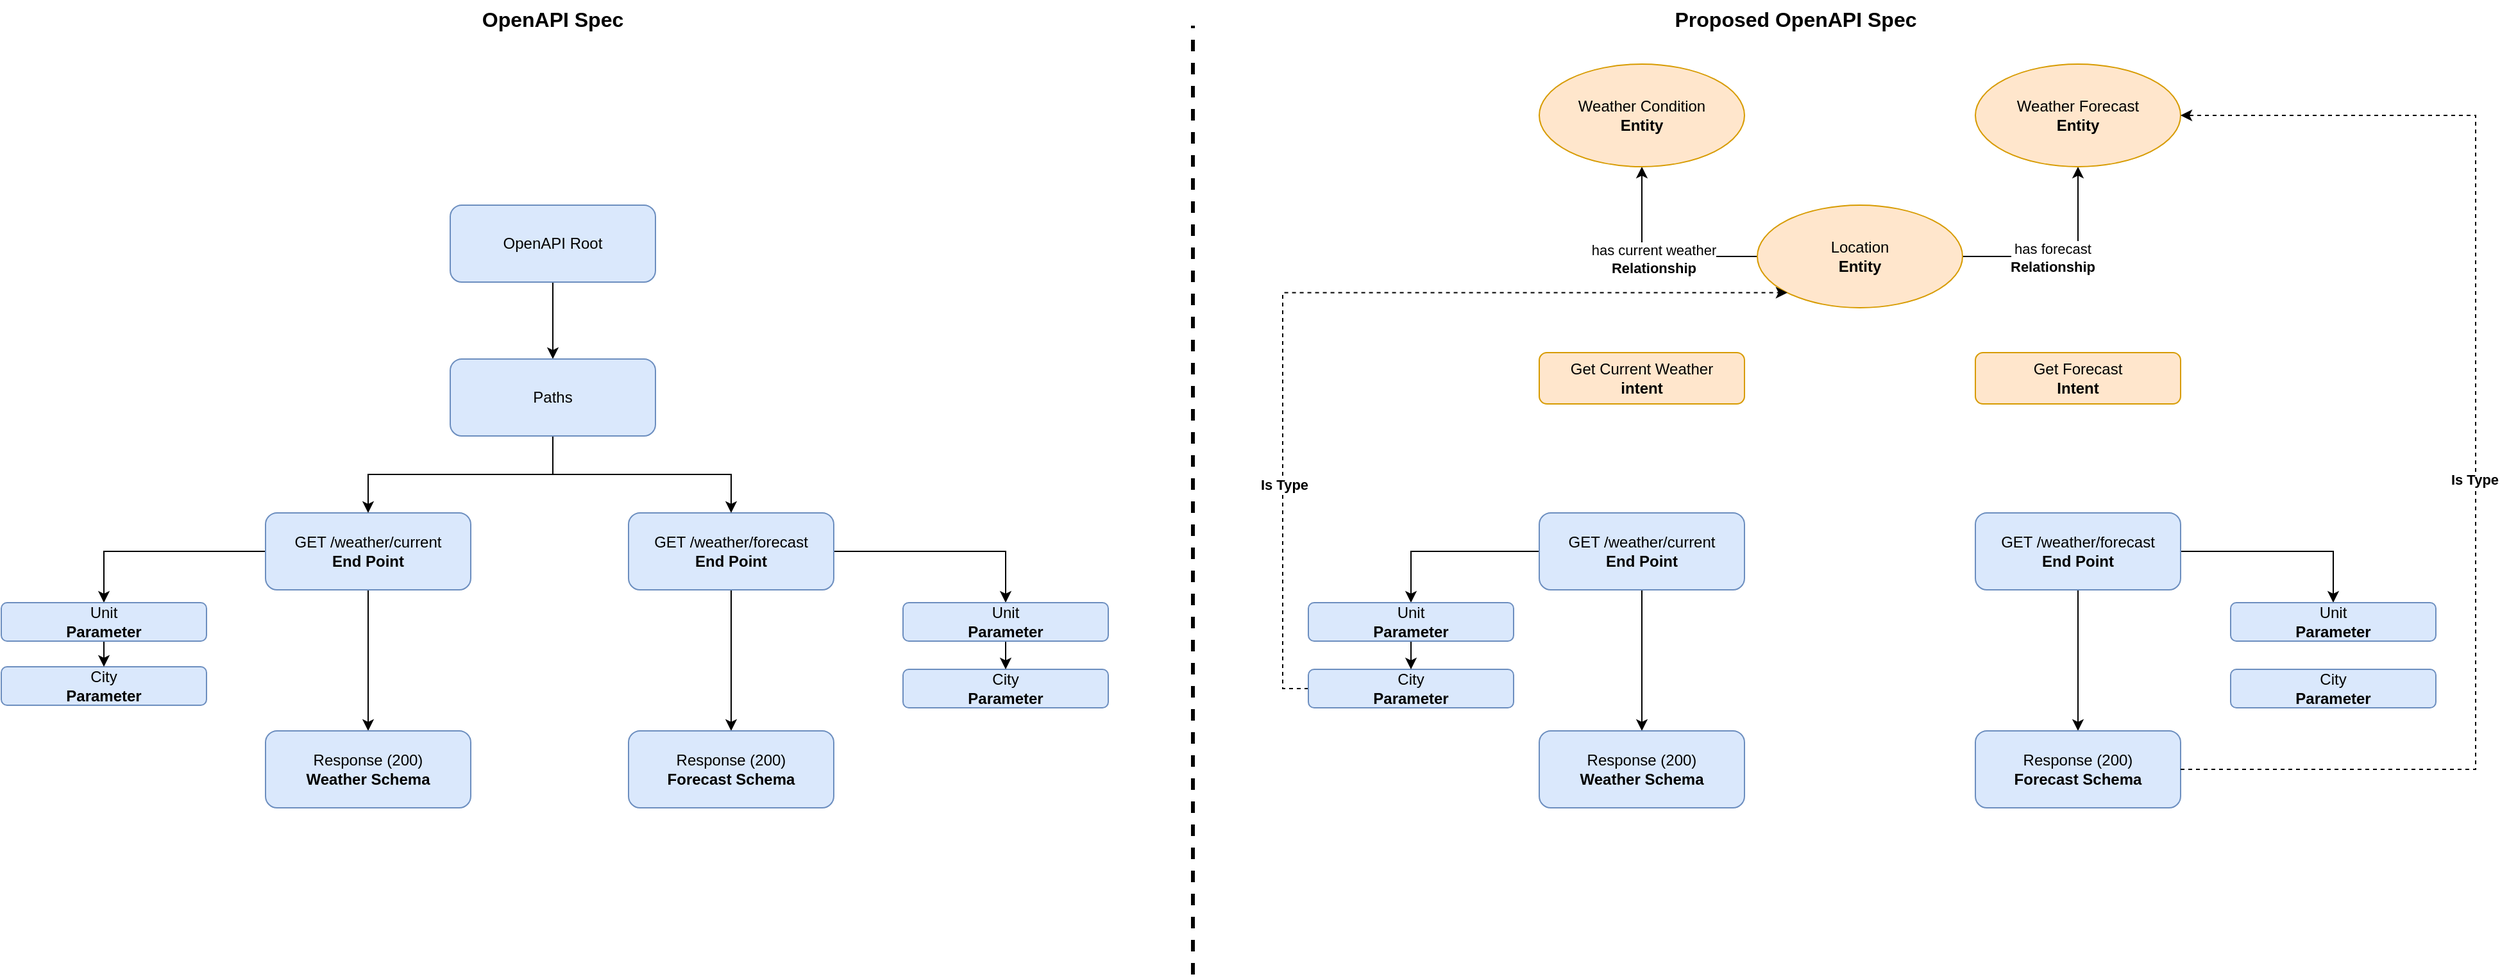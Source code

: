 <mxfile version="26.0.16">
  <diagram name="Page-1" id="xTp1occxJZwKzbpsH5ey">
    <mxGraphModel dx="2532" dy="887" grid="1" gridSize="10" guides="1" tooltips="1" connect="1" arrows="1" fold="1" page="1" pageScale="1" pageWidth="1169" pageHeight="1654" math="0" shadow="0">
      <root>
        <mxCell id="0" />
        <mxCell id="1" parent="0" />
        <mxCell id="TRgMmqfMPzgQy92v2Ckh-7" style="edgeStyle=orthogonalEdgeStyle;rounded=0;orthogonalLoop=1;jettySize=auto;html=1;exitX=0;exitY=0.5;exitDx=0;exitDy=0;entryX=0.5;entryY=1;entryDx=0;entryDy=0;" parent="1" source="TRgMmqfMPzgQy92v2Ckh-2" target="TRgMmqfMPzgQy92v2Ckh-3" edge="1">
          <mxGeometry relative="1" as="geometry" />
        </mxCell>
        <mxCell id="TRgMmqfMPzgQy92v2Ckh-9" value="has current weather&lt;div&gt;&lt;b&gt;Relationship&lt;/b&gt;&lt;/div&gt;" style="edgeLabel;html=1;align=center;verticalAlign=middle;resizable=0;points=[];" parent="TRgMmqfMPzgQy92v2Ckh-7" vertex="1" connectable="0">
          <mxGeometry x="0.013" y="2" relative="1" as="geometry">
            <mxPoint as="offset" />
          </mxGeometry>
        </mxCell>
        <mxCell id="TRgMmqfMPzgQy92v2Ckh-8" style="edgeStyle=orthogonalEdgeStyle;rounded=0;orthogonalLoop=1;jettySize=auto;html=1;exitX=1;exitY=0.5;exitDx=0;exitDy=0;entryX=0.5;entryY=1;entryDx=0;entryDy=0;" parent="1" source="TRgMmqfMPzgQy92v2Ckh-2" target="TRgMmqfMPzgQy92v2Ckh-4" edge="1">
          <mxGeometry relative="1" as="geometry" />
        </mxCell>
        <mxCell id="TRgMmqfMPzgQy92v2Ckh-10" value="has forecast&lt;div&gt;&lt;b&gt;Relationship&lt;/b&gt;&lt;/div&gt;" style="edgeLabel;html=1;align=center;verticalAlign=middle;resizable=0;points=[];" parent="TRgMmqfMPzgQy92v2Ckh-8" vertex="1" connectable="0">
          <mxGeometry x="-0.13" y="-1" relative="1" as="geometry">
            <mxPoint as="offset" />
          </mxGeometry>
        </mxCell>
        <mxCell id="TRgMmqfMPzgQy92v2Ckh-2" value="Location&lt;div&gt;&lt;b&gt;Entity&lt;/b&gt;&lt;/div&gt;" style="ellipse;whiteSpace=wrap;html=1;fillColor=#ffe6cc;strokeColor=#d79b00;" parent="1" vertex="1">
          <mxGeometry x="440" y="170" width="160" height="80" as="geometry" />
        </mxCell>
        <mxCell id="TRgMmqfMPzgQy92v2Ckh-3" value="Weather Condition&lt;div&gt;&lt;b&gt;Entity&lt;/b&gt;&lt;/div&gt;" style="ellipse;whiteSpace=wrap;html=1;fillColor=#ffe6cc;strokeColor=#d79b00;" parent="1" vertex="1">
          <mxGeometry x="270" y="60" width="160" height="80" as="geometry" />
        </mxCell>
        <mxCell id="TRgMmqfMPzgQy92v2Ckh-4" value="Weather Forecast&lt;div&gt;&lt;b&gt;Entity&lt;/b&gt;&lt;/div&gt;" style="ellipse;whiteSpace=wrap;html=1;fillColor=#ffe6cc;strokeColor=#d79b00;" parent="1" vertex="1">
          <mxGeometry x="610" y="60" width="160" height="80" as="geometry" />
        </mxCell>
        <mxCell id="TRgMmqfMPzgQy92v2Ckh-5" value="Get Current Weather&lt;div&gt;&lt;b&gt;intent&lt;/b&gt;&lt;/div&gt;" style="rounded=1;whiteSpace=wrap;html=1;fillColor=#ffe6cc;strokeColor=#d79b00;" parent="1" vertex="1">
          <mxGeometry x="270" y="285" width="160" height="40" as="geometry" />
        </mxCell>
        <mxCell id="TRgMmqfMPzgQy92v2Ckh-6" value="Get Forecast&lt;div&gt;&lt;b&gt;Intent&lt;/b&gt;&lt;/div&gt;" style="rounded=1;whiteSpace=wrap;html=1;fillColor=#ffe6cc;strokeColor=#d79b00;" parent="1" vertex="1">
          <mxGeometry x="610" y="285" width="160" height="40" as="geometry" />
        </mxCell>
        <mxCell id="Y40FJEtaHeOrHdxtcskA-1" style="edgeStyle=orthogonalEdgeStyle;rounded=0;orthogonalLoop=1;jettySize=auto;html=1;exitX=0.5;exitY=1;exitDx=0;exitDy=0;entryX=0.5;entryY=0;entryDx=0;entryDy=0;" edge="1" parent="1" target="TRgMmqfMPzgQy92v2Ckh-29">
          <mxGeometry relative="1" as="geometry">
            <mxPoint x="240" y="470" as="sourcePoint" />
          </mxGeometry>
        </mxCell>
        <mxCell id="Y40FJEtaHeOrHdxtcskA-2" style="edgeStyle=orthogonalEdgeStyle;rounded=0;orthogonalLoop=1;jettySize=auto;html=1;entryX=0.5;entryY=0;entryDx=0;entryDy=0;" edge="1" parent="1" target="TRgMmqfMPzgQy92v2Ckh-32">
          <mxGeometry relative="1" as="geometry">
            <mxPoint x="560.0" y="470" as="sourcePoint" />
          </mxGeometry>
        </mxCell>
        <mxCell id="Y40FJEtaHeOrHdxtcskA-18" style="edgeStyle=orthogonalEdgeStyle;rounded=0;orthogonalLoop=1;jettySize=auto;html=1;entryX=0.5;entryY=0;entryDx=0;entryDy=0;" edge="1" parent="1" source="Y40FJEtaHeOrHdxtcskA-3" target="Y40FJEtaHeOrHdxtcskA-15">
          <mxGeometry relative="1" as="geometry" />
        </mxCell>
        <mxCell id="Y40FJEtaHeOrHdxtcskA-3" value="OpenAPI Root" style="rounded=1;whiteSpace=wrap;html=1;fillColor=#dae8fc;strokeColor=#6c8ebf;glass=0;" vertex="1" parent="1">
          <mxGeometry x="-579" y="170" width="160" height="60" as="geometry" />
        </mxCell>
        <mxCell id="Y40FJEtaHeOrHdxtcskA-4" style="edgeStyle=orthogonalEdgeStyle;rounded=0;orthogonalLoop=1;jettySize=auto;html=1;exitX=0.5;exitY=1;exitDx=0;exitDy=0;entryX=0.5;entryY=0;entryDx=0;entryDy=0;" edge="1" parent="1" source="Y40FJEtaHeOrHdxtcskA-5" target="Y40FJEtaHeOrHdxtcskA-10">
          <mxGeometry relative="1" as="geometry" />
        </mxCell>
        <mxCell id="Y40FJEtaHeOrHdxtcskA-24" style="edgeStyle=orthogonalEdgeStyle;rounded=0;orthogonalLoop=1;jettySize=auto;html=1;exitX=0;exitY=0.5;exitDx=0;exitDy=0;entryX=0.5;entryY=0;entryDx=0;entryDy=0;" edge="1" parent="1" source="Y40FJEtaHeOrHdxtcskA-5" target="Y40FJEtaHeOrHdxtcskA-9">
          <mxGeometry relative="1" as="geometry" />
        </mxCell>
        <mxCell id="Y40FJEtaHeOrHdxtcskA-5" value="GET /weather/current&lt;div&gt;&lt;b&gt;End Point&lt;/b&gt;&lt;/div&gt;" style="rounded=1;whiteSpace=wrap;html=1;fillColor=#dae8fc;strokeColor=#6c8ebf;" vertex="1" parent="1">
          <mxGeometry x="-723" y="410" width="160" height="60" as="geometry" />
        </mxCell>
        <mxCell id="Y40FJEtaHeOrHdxtcskA-6" style="edgeStyle=orthogonalEdgeStyle;rounded=0;orthogonalLoop=1;jettySize=auto;html=1;entryX=0.5;entryY=0;entryDx=0;entryDy=0;" edge="1" parent="1" source="Y40FJEtaHeOrHdxtcskA-7" target="Y40FJEtaHeOrHdxtcskA-13">
          <mxGeometry relative="1" as="geometry" />
        </mxCell>
        <mxCell id="Y40FJEtaHeOrHdxtcskA-27" style="edgeStyle=orthogonalEdgeStyle;rounded=0;orthogonalLoop=1;jettySize=auto;html=1;entryX=0.5;entryY=0;entryDx=0;entryDy=0;" edge="1" parent="1" source="Y40FJEtaHeOrHdxtcskA-7" target="Y40FJEtaHeOrHdxtcskA-12">
          <mxGeometry relative="1" as="geometry" />
        </mxCell>
        <mxCell id="Y40FJEtaHeOrHdxtcskA-7" value="GET /weather/forecast&lt;div&gt;&lt;b&gt;End Point&lt;/b&gt;&lt;/div&gt;" style="rounded=1;whiteSpace=wrap;html=1;fillColor=#dae8fc;strokeColor=#6c8ebf;" vertex="1" parent="1">
          <mxGeometry x="-440" y="410" width="160" height="60" as="geometry" />
        </mxCell>
        <mxCell id="Y40FJEtaHeOrHdxtcskA-8" value="City&lt;div&gt;&lt;b&gt;Parameter&lt;/b&gt;&lt;/div&gt;" style="rounded=1;whiteSpace=wrap;html=1;fillColor=#dae8fc;strokeColor=#6c8ebf;" vertex="1" parent="1">
          <mxGeometry x="-929" y="530" width="160" height="30" as="geometry" />
        </mxCell>
        <mxCell id="Y40FJEtaHeOrHdxtcskA-29" style="edgeStyle=orthogonalEdgeStyle;rounded=0;orthogonalLoop=1;jettySize=auto;html=1;exitX=0.5;exitY=1;exitDx=0;exitDy=0;entryX=0.5;entryY=0;entryDx=0;entryDy=0;" edge="1" parent="1" source="Y40FJEtaHeOrHdxtcskA-9" target="Y40FJEtaHeOrHdxtcskA-8">
          <mxGeometry relative="1" as="geometry" />
        </mxCell>
        <mxCell id="Y40FJEtaHeOrHdxtcskA-9" value="Unit&lt;div&gt;&lt;b&gt;Parameter&lt;/b&gt;&lt;/div&gt;" style="rounded=1;whiteSpace=wrap;html=1;fillColor=#dae8fc;strokeColor=#6c8ebf;" vertex="1" parent="1">
          <mxGeometry x="-929" y="480" width="160" height="30" as="geometry" />
        </mxCell>
        <mxCell id="Y40FJEtaHeOrHdxtcskA-10" value="Response (200)&lt;div&gt;&lt;b&gt;Weather Schema&lt;/b&gt;&lt;/div&gt;" style="rounded=1;whiteSpace=wrap;html=1;fillColor=#dae8fc;strokeColor=#6c8ebf;" vertex="1" parent="1">
          <mxGeometry x="-723" y="580" width="160" height="60" as="geometry" />
        </mxCell>
        <mxCell id="Y40FJEtaHeOrHdxtcskA-11" value="City&lt;div&gt;&lt;b&gt;Parameter&lt;/b&gt;&lt;/div&gt;" style="rounded=1;whiteSpace=wrap;html=1;fillColor=#dae8fc;strokeColor=#6c8ebf;" vertex="1" parent="1">
          <mxGeometry x="-226" y="532" width="160" height="30" as="geometry" />
        </mxCell>
        <mxCell id="Y40FJEtaHeOrHdxtcskA-13" value="Response (200)&lt;div&gt;&lt;b&gt;Forecast Schema&lt;/b&gt;&lt;/div&gt;" style="rounded=1;whiteSpace=wrap;html=1;fillColor=#dae8fc;strokeColor=#6c8ebf;" vertex="1" parent="1">
          <mxGeometry x="-440" y="580" width="160" height="60" as="geometry" />
        </mxCell>
        <mxCell id="Y40FJEtaHeOrHdxtcskA-16" style="edgeStyle=orthogonalEdgeStyle;rounded=0;orthogonalLoop=1;jettySize=auto;html=1;entryX=0.5;entryY=0;entryDx=0;entryDy=0;" edge="1" parent="1" source="Y40FJEtaHeOrHdxtcskA-15" target="Y40FJEtaHeOrHdxtcskA-5">
          <mxGeometry relative="1" as="geometry" />
        </mxCell>
        <mxCell id="Y40FJEtaHeOrHdxtcskA-17" style="edgeStyle=orthogonalEdgeStyle;rounded=0;orthogonalLoop=1;jettySize=auto;html=1;entryX=0.5;entryY=0;entryDx=0;entryDy=0;exitX=0.5;exitY=1;exitDx=0;exitDy=0;" edge="1" parent="1" source="Y40FJEtaHeOrHdxtcskA-15" target="Y40FJEtaHeOrHdxtcskA-7">
          <mxGeometry relative="1" as="geometry" />
        </mxCell>
        <mxCell id="Y40FJEtaHeOrHdxtcskA-15" value="Paths" style="rounded=1;whiteSpace=wrap;html=1;fillColor=#dae8fc;strokeColor=#6c8ebf;" vertex="1" parent="1">
          <mxGeometry x="-579" y="290" width="160" height="60" as="geometry" />
        </mxCell>
        <mxCell id="Y40FJEtaHeOrHdxtcskA-21" value="OpenAPI Spec" style="text;html=1;align=center;verticalAlign=middle;whiteSpace=wrap;rounded=0;fontSize=16;fontStyle=1" vertex="1" parent="1">
          <mxGeometry x="-559" y="10" width="120" height="30" as="geometry" />
        </mxCell>
        <mxCell id="Y40FJEtaHeOrHdxtcskA-22" value="Proposed OpenAPI Spec" style="text;html=1;align=center;verticalAlign=middle;whiteSpace=wrap;rounded=0;fontSize=16;fontStyle=1" vertex="1" parent="1">
          <mxGeometry x="370" y="10" width="200" height="30" as="geometry" />
        </mxCell>
        <mxCell id="Y40FJEtaHeOrHdxtcskA-28" style="edgeStyle=orthogonalEdgeStyle;rounded=0;orthogonalLoop=1;jettySize=auto;html=1;exitX=0.5;exitY=1;exitDx=0;exitDy=0;entryX=0.5;entryY=0;entryDx=0;entryDy=0;" edge="1" parent="1" source="Y40FJEtaHeOrHdxtcskA-12" target="Y40FJEtaHeOrHdxtcskA-11">
          <mxGeometry relative="1" as="geometry" />
        </mxCell>
        <mxCell id="Y40FJEtaHeOrHdxtcskA-12" value="Unit&lt;div&gt;&lt;b&gt;Parameter&lt;/b&gt;&lt;/div&gt;" style="rounded=1;whiteSpace=wrap;html=1;fillColor=#dae8fc;strokeColor=#6c8ebf;" vertex="1" parent="1">
          <mxGeometry x="-226" y="480" width="160" height="30" as="geometry" />
        </mxCell>
        <mxCell id="Y40FJEtaHeOrHdxtcskA-36" style="edgeStyle=orthogonalEdgeStyle;rounded=0;orthogonalLoop=1;jettySize=auto;html=1;exitX=0;exitY=0.5;exitDx=0;exitDy=0;entryX=0.5;entryY=0;entryDx=0;entryDy=0;" edge="1" parent="1" source="Y40FJEtaHeOrHdxtcskA-30" target="Y40FJEtaHeOrHdxtcskA-32">
          <mxGeometry relative="1" as="geometry" />
        </mxCell>
        <mxCell id="Y40FJEtaHeOrHdxtcskA-38" style="edgeStyle=orthogonalEdgeStyle;rounded=0;orthogonalLoop=1;jettySize=auto;html=1;exitX=0.5;exitY=1;exitDx=0;exitDy=0;" edge="1" parent="1" source="Y40FJEtaHeOrHdxtcskA-30" target="Y40FJEtaHeOrHdxtcskA-33">
          <mxGeometry relative="1" as="geometry" />
        </mxCell>
        <mxCell id="Y40FJEtaHeOrHdxtcskA-30" value="GET /weather/current&lt;div&gt;&lt;b&gt;End Point&lt;/b&gt;&lt;/div&gt;" style="rounded=1;whiteSpace=wrap;html=1;fillColor=#dae8fc;strokeColor=#6c8ebf;" vertex="1" parent="1">
          <mxGeometry x="270" y="410" width="160" height="60" as="geometry" />
        </mxCell>
        <mxCell id="Y40FJEtaHeOrHdxtcskA-45" style="edgeStyle=orthogonalEdgeStyle;rounded=0;orthogonalLoop=1;jettySize=auto;html=1;exitX=0;exitY=0.5;exitDx=0;exitDy=0;entryX=0;entryY=1;entryDx=0;entryDy=0;dashed=1;" edge="1" parent="1" source="Y40FJEtaHeOrHdxtcskA-31" target="TRgMmqfMPzgQy92v2Ckh-2">
          <mxGeometry relative="1" as="geometry">
            <Array as="points">
              <mxPoint x="70" y="547" />
              <mxPoint x="70" y="238" />
            </Array>
          </mxGeometry>
        </mxCell>
        <mxCell id="Y40FJEtaHeOrHdxtcskA-46" value="Is Type" style="edgeLabel;html=1;align=center;verticalAlign=middle;resizable=0;points=[];fontStyle=1" vertex="1" connectable="0" parent="Y40FJEtaHeOrHdxtcskA-45">
          <mxGeometry x="-0.504" y="-1" relative="1" as="geometry">
            <mxPoint as="offset" />
          </mxGeometry>
        </mxCell>
        <mxCell id="Y40FJEtaHeOrHdxtcskA-31" value="City&lt;div&gt;&lt;b&gt;Parameter&lt;/b&gt;&lt;/div&gt;" style="rounded=1;whiteSpace=wrap;html=1;fillColor=#dae8fc;strokeColor=#6c8ebf;" vertex="1" parent="1">
          <mxGeometry x="90" y="532" width="160" height="30" as="geometry" />
        </mxCell>
        <mxCell id="Y40FJEtaHeOrHdxtcskA-37" style="edgeStyle=orthogonalEdgeStyle;rounded=0;orthogonalLoop=1;jettySize=auto;html=1;exitX=0.5;exitY=1;exitDx=0;exitDy=0;entryX=0.5;entryY=0;entryDx=0;entryDy=0;" edge="1" parent="1" source="Y40FJEtaHeOrHdxtcskA-32" target="Y40FJEtaHeOrHdxtcskA-31">
          <mxGeometry relative="1" as="geometry" />
        </mxCell>
        <mxCell id="Y40FJEtaHeOrHdxtcskA-32" value="Unit&lt;div&gt;&lt;b&gt;Parameter&lt;/b&gt;&lt;/div&gt;" style="rounded=1;whiteSpace=wrap;html=1;fillColor=#dae8fc;strokeColor=#6c8ebf;" vertex="1" parent="1">
          <mxGeometry x="90" y="480" width="160" height="30" as="geometry" />
        </mxCell>
        <mxCell id="Y40FJEtaHeOrHdxtcskA-33" value="Response (200)&lt;div&gt;&lt;b&gt;Weather Schema&lt;/b&gt;&lt;/div&gt;" style="rounded=1;whiteSpace=wrap;html=1;fillColor=#dae8fc;strokeColor=#6c8ebf;" vertex="1" parent="1">
          <mxGeometry x="270" y="580" width="160" height="60" as="geometry" />
        </mxCell>
        <mxCell id="Y40FJEtaHeOrHdxtcskA-39" style="edgeStyle=orthogonalEdgeStyle;rounded=0;orthogonalLoop=1;jettySize=auto;html=1;entryX=0.5;entryY=0;entryDx=0;entryDy=0;" edge="1" parent="1" source="Y40FJEtaHeOrHdxtcskA-41" target="Y40FJEtaHeOrHdxtcskA-43">
          <mxGeometry relative="1" as="geometry" />
        </mxCell>
        <mxCell id="Y40FJEtaHeOrHdxtcskA-40" style="edgeStyle=orthogonalEdgeStyle;rounded=0;orthogonalLoop=1;jettySize=auto;html=1;entryX=0.5;entryY=0;entryDx=0;entryDy=0;" edge="1" parent="1" source="Y40FJEtaHeOrHdxtcskA-41" target="Y40FJEtaHeOrHdxtcskA-44">
          <mxGeometry relative="1" as="geometry" />
        </mxCell>
        <mxCell id="Y40FJEtaHeOrHdxtcskA-41" value="GET /weather/forecast&lt;div&gt;&lt;b&gt;End Point&lt;/b&gt;&lt;/div&gt;" style="rounded=1;whiteSpace=wrap;html=1;fillColor=#dae8fc;strokeColor=#6c8ebf;" vertex="1" parent="1">
          <mxGeometry x="610" y="410" width="160" height="60" as="geometry" />
        </mxCell>
        <mxCell id="Y40FJEtaHeOrHdxtcskA-42" value="City&lt;div&gt;&lt;b&gt;Parameter&lt;/b&gt;&lt;/div&gt;" style="rounded=1;whiteSpace=wrap;html=1;fillColor=#dae8fc;strokeColor=#6c8ebf;" vertex="1" parent="1">
          <mxGeometry x="809" y="532" width="160" height="30" as="geometry" />
        </mxCell>
        <mxCell id="Y40FJEtaHeOrHdxtcskA-43" value="Response (200)&lt;div&gt;&lt;b&gt;Forecast Schema&lt;/b&gt;&lt;/div&gt;" style="rounded=1;whiteSpace=wrap;html=1;fillColor=#dae8fc;strokeColor=#6c8ebf;" vertex="1" parent="1">
          <mxGeometry x="610" y="580" width="160" height="60" as="geometry" />
        </mxCell>
        <mxCell id="Y40FJEtaHeOrHdxtcskA-44" value="Unit&lt;div&gt;&lt;b&gt;Parameter&lt;/b&gt;&lt;/div&gt;" style="rounded=1;whiteSpace=wrap;html=1;fillColor=#dae8fc;strokeColor=#6c8ebf;" vertex="1" parent="1">
          <mxGeometry x="809" y="480" width="160" height="30" as="geometry" />
        </mxCell>
        <mxCell id="Y40FJEtaHeOrHdxtcskA-47" style="edgeStyle=orthogonalEdgeStyle;rounded=0;orthogonalLoop=1;jettySize=auto;html=1;entryX=1;entryY=0.5;entryDx=0;entryDy=0;exitX=1;exitY=0.5;exitDx=0;exitDy=0;dashed=1;" edge="1" parent="1" source="Y40FJEtaHeOrHdxtcskA-43" target="TRgMmqfMPzgQy92v2Ckh-4">
          <mxGeometry relative="1" as="geometry">
            <Array as="points">
              <mxPoint x="1000" y="610" />
              <mxPoint x="1000" y="100" />
            </Array>
          </mxGeometry>
        </mxCell>
        <mxCell id="Y40FJEtaHeOrHdxtcskA-48" value="Is Type" style="edgeLabel;html=1;align=center;verticalAlign=middle;resizable=0;points=[];fontStyle=1" vertex="1" connectable="0" parent="Y40FJEtaHeOrHdxtcskA-47">
          <mxGeometry x="-0.062" y="1" relative="1" as="geometry">
            <mxPoint y="-1" as="offset" />
          </mxGeometry>
        </mxCell>
        <mxCell id="Y40FJEtaHeOrHdxtcskA-49" value="" style="endArrow=none;dashed=1;html=1;rounded=0;strokeWidth=3;" edge="1" parent="1">
          <mxGeometry width="50" height="50" relative="1" as="geometry">
            <mxPoint y="770" as="sourcePoint" />
            <mxPoint y="30" as="targetPoint" />
          </mxGeometry>
        </mxCell>
      </root>
    </mxGraphModel>
  </diagram>
</mxfile>

